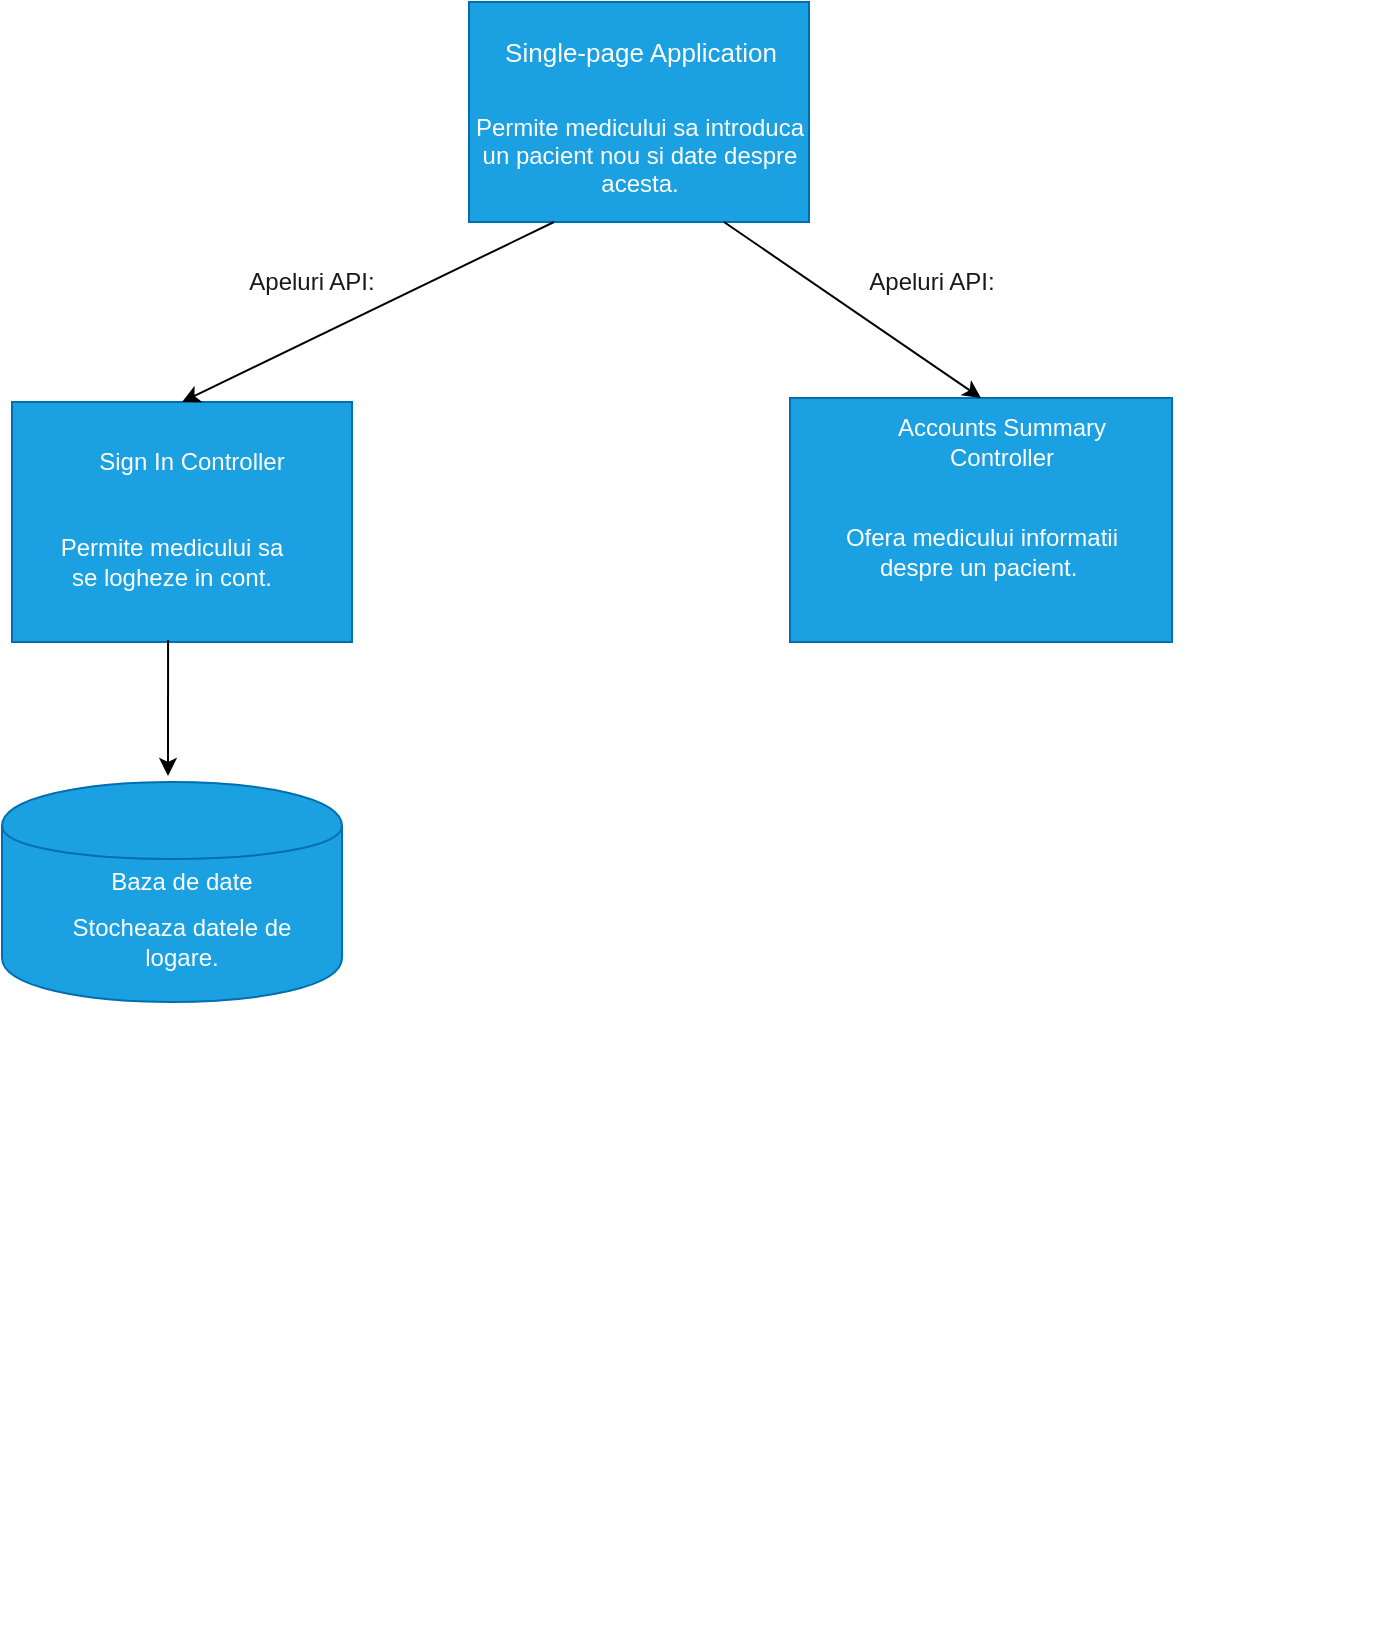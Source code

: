 <mxfile version="12.2.6" type="device" pages="3"><diagram id="5iR_Pse9yT532EaN5kwK" name="Context"><mxGraphModel dx="854" dy="429" grid="1" gridSize="10" guides="1" tooltips="1" connect="1" arrows="1" fold="1" page="1" pageScale="1" pageWidth="850" pageHeight="1100" math="0" shadow="0"><root><mxCell id="0"/><mxCell id="1" parent="0"/><mxCell id="A3nldjU91SrFY1ddSnld-2" value="&lt;br&gt;&lt;br&gt;&lt;br&gt;Permite medicului sa introduca un pacient nou si date despre acesta." style="rounded=0;whiteSpace=wrap;html=1;fillColor=#1ba1e2;strokeColor=#006EAF;fontColor=#ffffff;" parent="1" vertex="1"><mxGeometry x="338.5" y="60" width="170" height="110" as="geometry"/></mxCell><mxCell id="A3nldjU91SrFY1ddSnld-3" value="" style="rounded=0;whiteSpace=wrap;html=1;fillColor=#1ba1e2;strokeColor=#006EAF;fontColor=#ffffff;" parent="1" vertex="1"><mxGeometry x="110" y="260" width="170" height="120" as="geometry"/></mxCell><mxCell id="A3nldjU91SrFY1ddSnld-8" value="Single-page Application" style="text;html=1;strokeColor=none;fillColor=none;align=center;verticalAlign=middle;whiteSpace=wrap;rounded=0;shadow=0;fontSize=13;fontColor=#FFFFFF;" parent="1" vertex="1"><mxGeometry x="350" y="80" width="149" height="10" as="geometry"/></mxCell><mxCell id="P98qiodETCv6TaypHY2X-20" value="API Application" style="text;html=1;strokeColor=none;fillColor=none;align=center;verticalAlign=middle;whiteSpace=wrap;rounded=0;shadow=0;fontSize=13;fontColor=#FFFFFF;" vertex="1" parent="1"><mxGeometry x="570" y="590" width="199" height="40" as="geometry"/></mxCell><mxCell id="P98qiodETCv6TaypHY2X-16" value="Baza de date" style="text;html=1;strokeColor=none;fillColor=none;align=center;verticalAlign=middle;whiteSpace=wrap;rounded=0;fontSize=12;fontColor=#FFFFFF;" vertex="1" parent="1"><mxGeometry x="680" y="730" width="90" height="20" as="geometry"/></mxCell><mxCell id="P98qiodETCv6TaypHY2X-18" value="Aici se stocheaza datele despre pacienti:" style="text;html=1;strokeColor=none;fillColor=none;align=center;verticalAlign=middle;whiteSpace=wrap;rounded=0;fontSize=12;fontColor=#FFFFFF;" vertex="1" parent="1"><mxGeometry x="670" y="770" width="120" height="20" as="geometry"/></mxCell><mxCell id="P98qiodETCv6TaypHY2X-15" style="edgeStyle=orthogonalEdgeStyle;rounded=0;orthogonalLoop=1;jettySize=auto;html=1;exitX=0.5;exitY=1;exitDx=0;exitDy=0;fontSize=12;fontColor=#FFFFFF;" edge="1" parent="1"><mxGeometry relative="1" as="geometry"><mxPoint x="730" y="690" as="sourcePoint"/><mxPoint x="730" y="690" as="targetPoint"/></mxGeometry></mxCell><mxCell id="P98qiodETCv6TaypHY2X-25" value="Tex" style="text;html=1;resizable=0;points=[];autosize=1;align=left;verticalAlign=top;spacingTop=-4;fontSize=12;fontColor=#FFFFFF;" vertex="1" parent="1"><mxGeometry x="593" y="778" width="30" height="20" as="geometry"/></mxCell><mxCell id="P98qiodETCv6TaypHY2X-29" value="Text" style="text;html=1;strokeColor=none;fillColor=none;align=center;verticalAlign=middle;whiteSpace=wrap;rounded=0;fontSize=12;fontColor=#FFFFFF;" vertex="1" parent="1"><mxGeometry x="110" y="820" width="40" height="20" as="geometry"/></mxCell><mxCell id="P98qiodETCv6TaypHY2X-30" value="Sign In Controller" style="text;html=1;strokeColor=none;fillColor=none;align=center;verticalAlign=middle;whiteSpace=wrap;rounded=0;fontSize=12;fontColor=#FFFFFF;" vertex="1" parent="1"><mxGeometry x="150" y="280" width="100" height="20" as="geometry"/></mxCell><mxCell id="P98qiodETCv6TaypHY2X-31" value="Permite medicului sa se logheze in cont." style="text;html=1;strokeColor=none;fillColor=none;align=center;verticalAlign=middle;whiteSpace=wrap;rounded=0;fontSize=12;fontColor=#FFFFFF;" vertex="1" parent="1"><mxGeometry x="130" y="320" width="120" height="40" as="geometry"/></mxCell><mxCell id="P98qiodETCv6TaypHY2X-32" value="" style="endArrow=classic;html=1;fontSize=12;fontColor=#FFFFFF;entryX=0.5;entryY=0;entryDx=0;entryDy=0;exitX=0.25;exitY=1;exitDx=0;exitDy=0;" edge="1" parent="1" source="A3nldjU91SrFY1ddSnld-2" target="A3nldjU91SrFY1ddSnld-3"><mxGeometry width="50" height="50" relative="1" as="geometry"><mxPoint x="180" y="210" as="sourcePoint"/><mxPoint x="230" y="160" as="targetPoint"/></mxGeometry></mxCell><mxCell id="P98qiodETCv6TaypHY2X-33" value="&lt;font color=&quot;#1a1a1a&quot;&gt;Apeluri API:&lt;/font&gt;" style="text;html=1;strokeColor=none;fillColor=none;align=center;verticalAlign=middle;whiteSpace=wrap;rounded=0;fontSize=12;fontColor=#FFFFFF;" vertex="1" parent="1"><mxGeometry x="220" y="190" width="80" height="20" as="geometry"/></mxCell><mxCell id="P98qiodETCv6TaypHY2X-34" value="" style="rounded=0;whiteSpace=wrap;html=1;fontSize=12;fontColor=#ffffff;fillColor=#1ba1e2;strokeColor=#006EAF;" vertex="1" parent="1"><mxGeometry x="499" y="258" width="191" height="122" as="geometry"/></mxCell><mxCell id="P98qiodETCv6TaypHY2X-35" value="Text" style="text;html=1;strokeColor=none;fillColor=none;align=center;verticalAlign=middle;whiteSpace=wrap;rounded=0;fontSize=12;fontColor=#FFFFFF;" vertex="1" parent="1"><mxGeometry x="110" y="860" width="40" height="20" as="geometry"/></mxCell><mxCell id="P98qiodETCv6TaypHY2X-36" value="Accounts Summary Controller" style="text;html=1;strokeColor=none;fillColor=none;align=center;verticalAlign=middle;whiteSpace=wrap;rounded=0;fontSize=12;fontColor=#FFFFFF;" vertex="1" parent="1"><mxGeometry x="540" y="270" width="130" height="20" as="geometry"/></mxCell><mxCell id="P98qiodETCv6TaypHY2X-37" value="Ofera medicului informatii despre un pacient.&amp;nbsp;" style="text;html=1;strokeColor=none;fillColor=none;align=center;verticalAlign=middle;whiteSpace=wrap;rounded=0;fontSize=12;fontColor=#FFFFFF;" vertex="1" parent="1"><mxGeometry x="510" y="310" width="170" height="50" as="geometry"/></mxCell><mxCell id="P98qiodETCv6TaypHY2X-38" value="" style="endArrow=classic;html=1;fontSize=12;fontColor=#FFFFFF;entryX=0.5;entryY=0;entryDx=0;entryDy=0;exitX=0.75;exitY=1;exitDx=0;exitDy=0;" edge="1" parent="1" source="A3nldjU91SrFY1ddSnld-2" target="P98qiodETCv6TaypHY2X-34"><mxGeometry width="50" height="50" relative="1" as="geometry"><mxPoint x="470" y="230" as="sourcePoint"/><mxPoint x="520" y="180" as="targetPoint"/></mxGeometry></mxCell><mxCell id="P98qiodETCv6TaypHY2X-39" value="&lt;font color=&quot;#1a1a1a&quot;&gt;Apeluri API:&lt;/font&gt;" style="text;html=1;strokeColor=none;fillColor=none;align=center;verticalAlign=middle;whiteSpace=wrap;rounded=0;fontSize=12;fontColor=#FFFFFF;" vertex="1" parent="1"><mxGeometry x="530" y="190" width="80" height="20" as="geometry"/></mxCell><mxCell id="P98qiodETCv6TaypHY2X-40" value="" style="shape=cylinder;whiteSpace=wrap;html=1;boundedLbl=1;backgroundOutline=1;fontSize=12;fontColor=#ffffff;fillColor=#1ba1e2;strokeColor=#006EAF;" vertex="1" parent="1"><mxGeometry x="105" y="450" width="170" height="110" as="geometry"/></mxCell><mxCell id="P98qiodETCv6TaypHY2X-45" value="" style="endArrow=classic;html=1;fontSize=12;fontColor=#FFFFFF;exitX=0.459;exitY=0.992;exitDx=0;exitDy=0;exitPerimeter=0;" edge="1" parent="1" source="A3nldjU91SrFY1ddSnld-3"><mxGeometry width="50" height="50" relative="1" as="geometry"><mxPoint x="180" y="440" as="sourcePoint"/><mxPoint x="188" y="447" as="targetPoint"/></mxGeometry></mxCell><mxCell id="P98qiodETCv6TaypHY2X-46" value="Baza de date" style="text;html=1;strokeColor=none;fillColor=none;align=center;verticalAlign=middle;whiteSpace=wrap;rounded=0;fontSize=12;fontColor=#FFFFFF;" vertex="1" parent="1"><mxGeometry x="150" y="500" width="90" as="geometry"/></mxCell><mxCell id="P98qiodETCv6TaypHY2X-47" value="Stocheaza datele de logare." style="text;html=1;strokeColor=none;fillColor=none;align=center;verticalAlign=middle;whiteSpace=wrap;rounded=0;fontSize=12;fontColor=#FFFFFF;" vertex="1" parent="1"><mxGeometry x="130" y="520" width="130" height="20" as="geometry"/></mxCell></root></mxGraphModel></diagram><diagram name="Container" id="M-k7rPEho-JzsTctESgU"><mxGraphModel dx="2205" dy="1853" grid="1" gridSize="10" guides="1" tooltips="1" connect="1" arrows="1" fold="1" page="1" pageScale="1" pageWidth="850" pageHeight="1100" math="0" shadow="0"><root><mxCell id="ddfkY31VcKpgXVbiMTNV-0"/><mxCell id="ddfkY31VcKpgXVbiMTNV-1" parent="ddfkY31VcKpgXVbiMTNV-0"/><mxCell id="ddfkY31VcKpgXVbiMTNV-3" value="" style="shape=actor;whiteSpace=wrap;html=1;fillColor=#006099;strokeColor=#006099;fontColor=#ffffff;gradientColor=none;shadow=0;" parent="ddfkY31VcKpgXVbiMTNV-1" vertex="1"><mxGeometry x="170" y="-40" width="169" height="150" as="geometry"/></mxCell><mxCell id="ddfkY31VcKpgXVbiMTNV-4" value="" style="rounded=0;whiteSpace=wrap;html=1;fillColor=#1ba1e2;strokeColor=#006EAF;fontColor=#ffffff;" parent="ddfkY31VcKpgXVbiMTNV-1" vertex="1"><mxGeometry x="353.5" y="470" width="170" height="110" as="geometry"/></mxCell><mxCell id="ddfkY31VcKpgXVbiMTNV-5" value="" style="rounded=0;whiteSpace=wrap;html=1;fillColor=#798FA3;strokeColor=#314354;fontColor=#ffffff;" parent="ddfkY31VcKpgXVbiMTNV-1" vertex="1"><mxGeometry x="680" y="485" width="170" height="120" as="geometry"/></mxCell><mxCell id="ddfkY31VcKpgXVbiMTNV-7" value="&lt;font color=&quot;#ffffff&quot; style=&quot;font-size: 13px;&quot;&gt;Company Employee&lt;br style=&quot;font-size: 13px;&quot;&gt;[Person]&lt;br style=&quot;font-size: 13px;&quot;&gt;&lt;/font&gt;" style="text;html=1;strokeColor=none;fillColor=none;align=center;verticalAlign=middle;whiteSpace=wrap;rounded=0;shadow=0;fontSize=13;" parent="ddfkY31VcKpgXVbiMTNV-1" vertex="1"><mxGeometry x="185.5" y="20" width="138" height="50" as="geometry"/></mxCell><mxCell id="ddfkY31VcKpgXVbiMTNV-8" value="An employee of the company with personal account" style="text;html=1;strokeColor=none;fillColor=none;align=center;verticalAlign=middle;whiteSpace=wrap;rounded=0;shadow=0;fontColor=#FFFFFF;fontSize=10;" parent="ddfkY31VcKpgXVbiMTNV-1" vertex="1"><mxGeometry x="177.5" y="70" width="165" height="30" as="geometry"/></mxCell><mxCell id="ddfkY31VcKpgXVbiMTNV-12" value="Mainframe Medical System&lt;br&gt;[Software System]" style="text;html=1;strokeColor=none;fillColor=none;align=center;verticalAlign=middle;whiteSpace=wrap;rounded=0;shadow=0;fontSize=13;fontColor=#FFFFFF;" parent="ddfkY31VcKpgXVbiMTNV-1" vertex="1"><mxGeometry x="680" y="495" width="170" height="40" as="geometry"/></mxCell><mxCell id="ddfkY31VcKpgXVbiMTNV-13" value="Stores all the information about employees, accounts, sick leaves, etc." style="text;html=1;strokeColor=none;fillColor=none;align=center;verticalAlign=middle;whiteSpace=wrap;rounded=0;shadow=0;fontSize=10;fontColor=#FFFFFF;" parent="ddfkY31VcKpgXVbiMTNV-1" vertex="1"><mxGeometry x="685" y="545" width="160" height="50" as="geometry"/></mxCell><mxCell id="ddfkY31VcKpgXVbiMTNV-14" value="E-mail System&lt;br style=&quot;font-size: 13px;&quot;&gt;[Software System]" style="text;html=1;strokeColor=none;fillColor=none;align=center;verticalAlign=middle;whiteSpace=wrap;rounded=0;shadow=0;fontSize=13;fontColor=#FFFFFF;" parent="ddfkY31VcKpgXVbiMTNV-1" vertex="1"><mxGeometry x="705" y="170" width="110" height="20" as="geometry"/></mxCell><mxCell id="ddfkY31VcKpgXVbiMTNV-18" value="&lt;font style=&quot;font-size: 12px&quot;&gt;Views account details and take sick leave using&lt;/font&gt;" style="text;html=1;strokeColor=none;fillColor=none;align=center;verticalAlign=middle;whiteSpace=wrap;rounded=0;shadow=0;fontSize=14;fontColor=#000000;" parent="ddfkY31VcKpgXVbiMTNV-1" vertex="1"><mxGeometry x="371" y="142.5" width="107" height="75" as="geometry"/></mxCell><mxCell id="ZtqqI10viHrYQgsUtROz-1" value="" style="rounded=0;whiteSpace=wrap;html=1;fillColor=#1ba1e2;strokeColor=#006EAF;fontColor=#ffffff;" parent="ddfkY31VcKpgXVbiMTNV-1" vertex="1"><mxGeometry x="355.5" y="660" width="170" height="110" as="geometry"/></mxCell><mxCell id="ZtqqI10viHrYQgsUtROz-2" value="" style="rounded=0;whiteSpace=wrap;html=1;fillColor=#1ba1e2;strokeColor=#006EAF;fontColor=#ffffff;" parent="ddfkY31VcKpgXVbiMTNV-1" vertex="1"><mxGeometry x="350" y="275" width="170" height="110" as="geometry"/></mxCell><mxCell id="ZtqqI10viHrYQgsUtROz-3" value="" style="rounded=0;whiteSpace=wrap;html=1;fillColor=#1ba1e2;strokeColor=#006EAF;fontColor=#ffffff;" parent="ddfkY31VcKpgXVbiMTNV-1" vertex="1"><mxGeometry x="10" y="275" width="170" height="110" as="geometry"/></mxCell><mxCell id="ZtqqI10viHrYQgsUtROz-4" value="" style="shape=cylinder;whiteSpace=wrap;html=1;boundedLbl=1;backgroundOutline=1;strokeColor=#FFFFFF;fillColor=#1BA1E2;" parent="ddfkY31VcKpgXVbiMTNV-1" vertex="1"><mxGeometry x="-10" y="580" width="190" height="120" as="geometry"/></mxCell><mxCell id="ZtqqI10viHrYQgsUtROz-5" value="&lt;font color=&quot;#ffffff&quot; style=&quot;font-size: 13px&quot;&gt;Web Application&lt;br&gt;[Container:]&lt;/font&gt;" style="text;html=1;strokeColor=none;fillColor=none;align=center;verticalAlign=middle;whiteSpace=wrap;rounded=0;" parent="ddfkY31VcKpgXVbiMTNV-1" vertex="1"><mxGeometry x="10" y="290" width="160" height="30" as="geometry"/></mxCell><mxCell id="ZtqqI10viHrYQgsUtROz-6" value="&lt;span style=&quot;font-size: 13px&quot;&gt;&lt;font color=&quot;#ffffff&quot;&gt;Database&lt;/font&gt;&lt;/span&gt;" style="text;html=1;strokeColor=none;fillColor=none;align=center;verticalAlign=middle;whiteSpace=wrap;rounded=0;" parent="ddfkY31VcKpgXVbiMTNV-1" vertex="1"><mxGeometry x="-42.5" y="580" width="255" height="30" as="geometry"/></mxCell><mxCell id="ZtqqI10viHrYQgsUtROz-7" value="&lt;font color=&quot;#ffffff&quot;&gt;Worker&lt;/font&gt;" style="text;html=1;strokeColor=none;fillColor=none;align=center;verticalAlign=middle;whiteSpace=wrap;rounded=0;" parent="ddfkY31VcKpgXVbiMTNV-1" vertex="1"><mxGeometry x="411.5" y="680" width="59" height="20" as="geometry"/></mxCell><mxCell id="ZtqqI10viHrYQgsUtROz-8" value="&lt;font color=&quot;#ffffff&quot;&gt;API Application&lt;br&gt;[Container:]&lt;/font&gt;" style="text;html=1;strokeColor=none;fillColor=none;align=center;verticalAlign=middle;whiteSpace=wrap;rounded=0;" parent="ddfkY31VcKpgXVbiMTNV-1" vertex="1"><mxGeometry x="376" y="485" width="121" height="20" as="geometry"/></mxCell><mxCell id="ZtqqI10viHrYQgsUtROz-9" value="&lt;font color=&quot;#ffffff&quot;&gt;Single-Page Application&lt;br&gt;[Container: JavaScript]&lt;/font&gt;" style="text;html=1;strokeColor=none;fillColor=none;align=center;verticalAlign=middle;whiteSpace=wrap;rounded=0;" parent="ddfkY31VcKpgXVbiMTNV-1" vertex="1"><mxGeometry x="355.5" y="295" width="150" height="20" as="geometry"/></mxCell><mxCell id="ZtqqI10viHrYQgsUtROz-13" value="&lt;font color=&quot;#ffffff&quot; style=&quot;font-size: 10px&quot;&gt;&lt;br&gt;&lt;span&gt;[Container: Relational Database Schema]&lt;/span&gt;&lt;/font&gt;" style="text;html=1;strokeColor=none;fillColor=none;align=center;verticalAlign=middle;whiteSpace=wrap;rounded=0;" parent="ddfkY31VcKpgXVbiMTNV-1" vertex="1"><mxGeometry x="-10" y="607.5" width="195" height="25" as="geometry"/></mxCell><mxCell id="ZtqqI10viHrYQgsUtROz-15" value="" style="endArrow=none;dashed=1;html=1;" parent="ddfkY31VcKpgXVbiMTNV-1" edge="1"><mxGeometry width="50" height="50" relative="1" as="geometry"><mxPoint x="-120" y="800" as="sourcePoint"/><mxPoint x="-120" y="240" as="targetPoint"/></mxGeometry></mxCell><mxCell id="ZtqqI10viHrYQgsUtROz-16" value="" style="endArrow=none;dashed=1;html=1;" parent="ddfkY31VcKpgXVbiMTNV-1" edge="1"><mxGeometry width="50" height="50" relative="1" as="geometry"><mxPoint x="-120" y="800" as="sourcePoint"/><mxPoint x="560" y="800" as="targetPoint"/></mxGeometry></mxCell><mxCell id="ZtqqI10viHrYQgsUtROz-17" value="" style="endArrow=none;dashed=1;html=1;" parent="ddfkY31VcKpgXVbiMTNV-1" edge="1"><mxGeometry width="50" height="50" relative="1" as="geometry"><mxPoint x="560" y="800" as="sourcePoint"/><mxPoint x="560" y="240" as="targetPoint"/></mxGeometry></mxCell><mxCell id="ZtqqI10viHrYQgsUtROz-21" value="" style="endArrow=none;dashed=1;html=1;" parent="ddfkY31VcKpgXVbiMTNV-1" edge="1"><mxGeometry width="50" height="50" relative="1" as="geometry"><mxPoint x="-120" y="240" as="sourcePoint"/><mxPoint x="560" y="240" as="targetPoint"/></mxGeometry></mxCell><mxCell id="ZtqqI10viHrYQgsUtROz-23" value="Use" style="endArrow=open;endSize=12;dashed=1;html=1;fontSize=13;fontColor=#FFFFFF;entryX=0.5;entryY=0;entryDx=0;entryDy=0;exitX=0.25;exitY=1;exitDx=0;exitDy=0;" parent="ddfkY31VcKpgXVbiMTNV-1" source="ddfkY31VcKpgXVbiMTNV-3" target="ZtqqI10viHrYQgsUtROz-3" edge="1"><mxGeometry width="160" relative="1" as="geometry"><mxPoint x="180" y="120" as="sourcePoint"/><mxPoint x="30" y="101" as="targetPoint"/></mxGeometry></mxCell><mxCell id="ZtqqI10viHrYQgsUtROz-24" value="Use" style="endArrow=open;endSize=12;dashed=1;html=1;fontSize=13;fontColor=#FFFFFF;entryX=0.5;entryY=0;entryDx=0;entryDy=0;exitX=0.75;exitY=1;exitDx=0;exitDy=0;" parent="ddfkY31VcKpgXVbiMTNV-1" source="ddfkY31VcKpgXVbiMTNV-3" target="ZtqqI10viHrYQgsUtROz-2" edge="1"><mxGeometry width="160" relative="1" as="geometry"><mxPoint x="200.956" y="124.05" as="sourcePoint"/><mxPoint x="105" y="285" as="targetPoint"/></mxGeometry></mxCell><mxCell id="ZtqqI10viHrYQgsUtROz-25" value="Use" style="endArrow=open;endSize=12;dashed=1;html=1;fontSize=13;fontColor=#FFFFFF;entryX=0;entryY=0.5;entryDx=0;entryDy=0;exitX=1;exitY=0.5;exitDx=0;exitDy=0;" parent="ddfkY31VcKpgXVbiMTNV-1" source="ZtqqI10viHrYQgsUtROz-3" target="ZtqqI10viHrYQgsUtROz-2" edge="1"><mxGeometry width="160" relative="1" as="geometry"><mxPoint x="306.5" y="350" as="sourcePoint"/><mxPoint x="223.5" y="520" as="targetPoint"/></mxGeometry></mxCell><mxCell id="ZtqqI10viHrYQgsUtROz-26" value="Use" style="endArrow=open;endSize=12;dashed=1;html=1;fontSize=13;fontColor=#FFFFFF;exitX=0.5;exitY=1;exitDx=0;exitDy=0;" parent="ddfkY31VcKpgXVbiMTNV-1" source="ZtqqI10viHrYQgsUtROz-2" target="ddfkY31VcKpgXVbiMTNV-4" edge="1"><mxGeometry width="160" relative="1" as="geometry"><mxPoint x="200" y="414.5" as="sourcePoint"/><mxPoint x="370" y="414.5" as="targetPoint"/></mxGeometry></mxCell><mxCell id="ZtqqI10viHrYQgsUtROz-27" value="Use" style="endArrow=open;endSize=12;dashed=1;html=1;fontSize=13;fontColor=#FFFFFF;exitX=0.5;exitY=1;exitDx=0;exitDy=0;" parent="ddfkY31VcKpgXVbiMTNV-1" source="ddfkY31VcKpgXVbiMTNV-4" target="ZtqqI10viHrYQgsUtROz-1" edge="1"><mxGeometry width="160" relative="1" as="geometry"><mxPoint x="350" y="627" as="sourcePoint"/><mxPoint x="520" y="627" as="targetPoint"/></mxGeometry></mxCell><mxCell id="ZtqqI10viHrYQgsUtROz-28" value="Use" style="endArrow=open;endSize=12;dashed=1;html=1;fontSize=13;fontColor=#FFFFFF;entryX=1;entryY=0.5;entryDx=0;entryDy=0;exitX=0;exitY=0.5;exitDx=0;exitDy=0;" parent="ddfkY31VcKpgXVbiMTNV-1" source="ZtqqI10viHrYQgsUtROz-1" target="ZtqqI10viHrYQgsUtROz-4" edge="1"><mxGeometry width="160" relative="1" as="geometry"><mxPoint x="130" y="560" as="sourcePoint"/><mxPoint x="300" y="560" as="targetPoint"/></mxGeometry></mxCell><mxCell id="ZtqqI10viHrYQgsUtROz-30" value="Visits hrmedical.com" style="text;html=1;strokeColor=none;fillColor=none;align=center;verticalAlign=middle;whiteSpace=wrap;rounded=0;" parent="ddfkY31VcKpgXVbiMTNV-1" vertex="1"><mxGeometry x="95" y="150" width="40" height="20" as="geometry"/></mxCell><mxCell id="ZtqqI10viHrYQgsUtROz-31" value="&lt;font color=&quot;#ffffff&quot; style=&quot;font-size: 10px&quot;&gt;Delivers the static content and the company medical single page application&lt;/font&gt;" style="text;html=1;strokeColor=none;fillColor=none;align=center;verticalAlign=middle;whiteSpace=wrap;rounded=0;" parent="ddfkY31VcKpgXVbiMTNV-1" vertex="1"><mxGeometry x="5" y="340" width="180" height="20" as="geometry"/></mxCell><mxCell id="ZtqqI10viHrYQgsUtROz-32" value="&lt;font style=&quot;font-size: 10px&quot;&gt;Delivers to the employee's web browser&lt;/font&gt;" style="text;html=1;strokeColor=none;fillColor=none;align=center;verticalAlign=middle;whiteSpace=wrap;rounded=0;" parent="ddfkY31VcKpgXVbiMTNV-1" vertex="1"><mxGeometry x="227.5" y="340" width="75" height="20" as="geometry"/></mxCell><mxCell id="ZtqqI10viHrYQgsUtROz-33" value="&lt;font style=&quot;font-size: 10px&quot; color=&quot;#ffffff&quot;&gt;Provides all the company medical functionality to employee via his web browser&lt;/font&gt;" style="text;html=1;strokeColor=none;fillColor=none;align=center;verticalAlign=middle;whiteSpace=wrap;rounded=0;" parent="ddfkY31VcKpgXVbiMTNV-1" vertex="1"><mxGeometry x="369" y="340" width="139" height="20" as="geometry"/></mxCell><mxCell id="ZtqqI10viHrYQgsUtROz-34" value="Makes API calls to" style="text;html=1;strokeColor=none;fillColor=none;align=center;verticalAlign=middle;whiteSpace=wrap;rounded=0;" parent="ddfkY31VcKpgXVbiMTNV-1" vertex="1"><mxGeometry x="359" y="415" width="66" height="20" as="geometry"/></mxCell><mxCell id="ZtqqI10viHrYQgsUtROz-35" value="&lt;font style=&quot;font-size: 10px&quot; color=&quot;#ffffff&quot;&gt;Provides company medical functionality via a JSON API&lt;/font&gt;" style="text;html=1;strokeColor=none;fillColor=none;align=center;verticalAlign=middle;whiteSpace=wrap;rounded=0;" parent="ddfkY31VcKpgXVbiMTNV-1" vertex="1"><mxGeometry x="374" y="525" width="129" height="30" as="geometry"/></mxCell><mxCell id="ZtqqI10viHrYQgsUtROz-36" value="Reads from and writes to" style="text;html=1;strokeColor=none;fillColor=none;align=center;verticalAlign=middle;whiteSpace=wrap;rounded=0;" parent="ddfkY31VcKpgXVbiMTNV-1" vertex="1"><mxGeometry x="353.5" y="607.5" width="75" height="20" as="geometry"/></mxCell><mxCell id="ZtqqI10viHrYQgsUtROz-37" value="Stores" style="text;html=1;strokeColor=none;fillColor=none;align=center;verticalAlign=middle;whiteSpace=wrap;rounded=0;" parent="ddfkY31VcKpgXVbiMTNV-1" vertex="1"><mxGeometry x="217" y="688" width="75" height="24" as="geometry"/></mxCell><mxCell id="ZtqqI10viHrYQgsUtROz-38" value="&lt;font color=&quot;#ffffff&quot; style=&quot;font-size: 10px&quot;&gt;Stores user registration information, hashed authentication credentials, access logs, etc&lt;/font&gt;" style="text;html=1;strokeColor=none;fillColor=none;align=center;verticalAlign=middle;whiteSpace=wrap;rounded=0;" parent="ddfkY31VcKpgXVbiMTNV-1" vertex="1"><mxGeometry x="-3" y="650" width="176" height="30" as="geometry"/></mxCell><mxCell id="ZtqqI10viHrYQgsUtROz-39" value="Use" style="endArrow=open;endSize=12;dashed=1;html=1;fontSize=13;fontColor=#FFFFFF;exitX=1;exitY=0.75;exitDx=0;exitDy=0;entryX=0;entryY=0.5;entryDx=0;entryDy=0;" parent="ddfkY31VcKpgXVbiMTNV-1" source="ddfkY31VcKpgXVbiMTNV-4" target="ddfkY31VcKpgXVbiMTNV-5" edge="1"><mxGeometry width="160" relative="1" as="geometry"><mxPoint x="600" y="550" as="sourcePoint"/><mxPoint x="601.185" y="630" as="targetPoint"/></mxGeometry></mxCell><mxCell id="ZtqqI10viHrYQgsUtROz-40" value="Makes API calls to" style="text;html=1;strokeColor=none;fillColor=none;align=center;verticalAlign=middle;whiteSpace=wrap;rounded=0;" parent="ddfkY31VcKpgXVbiMTNV-1" vertex="1"><mxGeometry x="570" y="520" width="60" height="20" as="geometry"/></mxCell></root></mxGraphModel></diagram><diagram name="Component" id="600mYljNPZQfet5mQbcK"><mxGraphModel dx="2543" dy="942" grid="1" gridSize="10" guides="1" tooltips="1" connect="1" arrows="1" fold="1" page="1" pageScale="1" pageWidth="850" pageHeight="1100" math="0" shadow="0"><root><mxCell id="HL2cK0d6g7ABv9OWsh5L-0"/><mxCell id="HL2cK0d6g7ABv9OWsh5L-1" parent="HL2cK0d6g7ABv9OWsh5L-0"/><mxCell id="HL2cK0d6g7ABv9OWsh5L-3" value="" style="rounded=0;whiteSpace=wrap;html=1;fillColor=#1ba1e2;strokeColor=#006EAF;fontColor=#ffffff;" parent="HL2cK0d6g7ABv9OWsh5L-1" vertex="1"><mxGeometry x="330" y="330" width="170" height="110" as="geometry"/></mxCell><mxCell id="HL2cK0d6g7ABv9OWsh5L-4" value="" style="rounded=0;whiteSpace=wrap;html=1;fillColor=#798FA3;strokeColor=#314354;fontColor=#ffffff;" parent="HL2cK0d6g7ABv9OWsh5L-1" vertex="1"><mxGeometry x="330" y="820" width="170" height="120" as="geometry"/></mxCell><mxCell id="HL2cK0d6g7ABv9OWsh5L-8" value="Mainframe Medical System&lt;br&gt;[Software System]" style="text;html=1;strokeColor=none;fillColor=none;align=center;verticalAlign=middle;whiteSpace=wrap;rounded=0;shadow=0;fontSize=13;fontColor=#FFFFFF;" parent="HL2cK0d6g7ABv9OWsh5L-1" vertex="1"><mxGeometry x="330" y="835" width="170" height="40" as="geometry"/></mxCell><mxCell id="HL2cK0d6g7ABv9OWsh5L-9" value="Stores all the information about employees, accounts, sick leaves, etc." style="text;html=1;strokeColor=none;fillColor=none;align=center;verticalAlign=middle;whiteSpace=wrap;rounded=0;shadow=0;fontSize=10;fontColor=#FFFFFF;" parent="HL2cK0d6g7ABv9OWsh5L-1" vertex="1"><mxGeometry x="335.5" y="880" width="160" height="50" as="geometry"/></mxCell><mxCell id="HL2cK0d6g7ABv9OWsh5L-17" value="" style="rounded=0;whiteSpace=wrap;html=1;fillColor=#1ba1e2;strokeColor=#006EAF;fontColor=#ffffff;" parent="HL2cK0d6g7ABv9OWsh5L-1" vertex="1"><mxGeometry x="-60" y="820" width="170" height="110" as="geometry"/></mxCell><mxCell id="HL2cK0d6g7ABv9OWsh5L-18" value="" style="rounded=0;whiteSpace=wrap;html=1;fillColor=#1ba1e2;strokeColor=#006EAF;fontColor=#ffffff;" parent="HL2cK0d6g7ABv9OWsh5L-1" vertex="1"><mxGeometry x="330" y="20" width="170" height="110" as="geometry"/></mxCell><mxCell id="HL2cK0d6g7ABv9OWsh5L-19" value="" style="rounded=0;whiteSpace=wrap;html=1;fillColor=#1ba1e2;strokeColor=#006EAF;fontColor=#ffffff;" parent="HL2cK0d6g7ABv9OWsh5L-1" vertex="1"><mxGeometry x="-50" y="20" width="170" height="110" as="geometry"/></mxCell><mxCell id="HL2cK0d6g7ABv9OWsh5L-20" value="" style="shape=cylinder;whiteSpace=wrap;html=1;boundedLbl=1;backgroundOutline=1;strokeColor=#FFFFFF;fillColor=#1BA1E2;" parent="HL2cK0d6g7ABv9OWsh5L-1" vertex="1"><mxGeometry x="-320" y="820" width="190" height="120" as="geometry"/></mxCell><mxCell id="HL2cK0d6g7ABv9OWsh5L-21" value="&lt;font color=&quot;#ffffff&quot; style=&quot;font-size: 13px&quot;&gt;Web Application&lt;br&gt;[Container:]&lt;/font&gt;" style="text;html=1;strokeColor=none;fillColor=none;align=center;verticalAlign=middle;whiteSpace=wrap;rounded=0;" parent="HL2cK0d6g7ABv9OWsh5L-1" vertex="1"><mxGeometry x="-50" y="30" width="160" height="30" as="geometry"/></mxCell><mxCell id="HL2cK0d6g7ABv9OWsh5L-22" value="&lt;span style=&quot;font-size: 13px&quot;&gt;&lt;font color=&quot;#ffffff&quot;&gt;Database&lt;/font&gt;&lt;/span&gt;" style="text;html=1;strokeColor=none;fillColor=none;align=center;verticalAlign=middle;whiteSpace=wrap;rounded=0;" parent="HL2cK0d6g7ABv9OWsh5L-1" vertex="1"><mxGeometry x="-360" y="820" width="255" height="30" as="geometry"/></mxCell><mxCell id="HL2cK0d6g7ABv9OWsh5L-23" value="&lt;font color=&quot;#ffffff&quot;&gt;Worker&lt;/font&gt;" style="text;html=1;strokeColor=none;fillColor=none;align=center;verticalAlign=middle;whiteSpace=wrap;rounded=0;" parent="HL2cK0d6g7ABv9OWsh5L-1" vertex="1"><mxGeometry x="-4.5" y="855" width="59" height="20" as="geometry"/></mxCell><mxCell id="HL2cK0d6g7ABv9OWsh5L-25" value="&lt;font color=&quot;#ffffff&quot;&gt;Single-Page Application&lt;br&gt;[Container: JavaScript]&lt;/font&gt;" style="text;html=1;strokeColor=none;fillColor=none;align=center;verticalAlign=middle;whiteSpace=wrap;rounded=0;" parent="HL2cK0d6g7ABv9OWsh5L-1" vertex="1"><mxGeometry x="345.5" y="30" width="150" height="20" as="geometry"/></mxCell><mxCell id="HL2cK0d6g7ABv9OWsh5L-26" value="&lt;font color=&quot;#ffffff&quot; style=&quot;font-size: 10px&quot;&gt;&lt;br&gt;&lt;span&gt;[Container: Relational Database Schema]&lt;/span&gt;&lt;/font&gt;" style="text;html=1;strokeColor=none;fillColor=none;align=center;verticalAlign=middle;whiteSpace=wrap;rounded=0;" parent="HL2cK0d6g7ABv9OWsh5L-1" vertex="1"><mxGeometry x="-320" y="846.5" width="195" height="25" as="geometry"/></mxCell><mxCell id="HL2cK0d6g7ABv9OWsh5L-27" value="" style="endArrow=none;dashed=1;html=1;" parent="HL2cK0d6g7ABv9OWsh5L-1" edge="1"><mxGeometry width="50" height="50" relative="1" as="geometry"><mxPoint x="-120" y="800" as="sourcePoint"/><mxPoint x="-120" y="240" as="targetPoint"/></mxGeometry></mxCell><mxCell id="HL2cK0d6g7ABv9OWsh5L-28" value="" style="endArrow=none;dashed=1;html=1;" parent="HL2cK0d6g7ABv9OWsh5L-1" edge="1"><mxGeometry width="50" height="50" relative="1" as="geometry"><mxPoint x="-120" y="800" as="sourcePoint"/><mxPoint x="560" y="800" as="targetPoint"/></mxGeometry></mxCell><mxCell id="HL2cK0d6g7ABv9OWsh5L-29" value="" style="endArrow=none;dashed=1;html=1;" parent="HL2cK0d6g7ABv9OWsh5L-1" edge="1"><mxGeometry width="50" height="50" relative="1" as="geometry"><mxPoint x="560" y="800" as="sourcePoint"/><mxPoint x="560" y="240" as="targetPoint"/></mxGeometry></mxCell><mxCell id="HL2cK0d6g7ABv9OWsh5L-30" value="" style="endArrow=none;dashed=1;html=1;" parent="HL2cK0d6g7ABv9OWsh5L-1" edge="1"><mxGeometry width="50" height="50" relative="1" as="geometry"><mxPoint x="-120" y="240" as="sourcePoint"/><mxPoint x="560" y="240" as="targetPoint"/></mxGeometry></mxCell><mxCell id="HL2cK0d6g7ABv9OWsh5L-33" value="Use" style="endArrow=open;endSize=12;dashed=1;html=1;fontSize=13;fontColor=#FFFFFF;entryX=0;entryY=0.5;entryDx=0;entryDy=0;exitX=1;exitY=0.5;exitDx=0;exitDy=0;" parent="HL2cK0d6g7ABv9OWsh5L-1" source="HL2cK0d6g7ABv9OWsh5L-19" target="HL2cK0d6g7ABv9OWsh5L-18" edge="1"><mxGeometry width="160" relative="1" as="geometry"><mxPoint x="306.5" y="350" as="sourcePoint"/><mxPoint x="223.5" y="520" as="targetPoint"/></mxGeometry></mxCell><mxCell id="HL2cK0d6g7ABv9OWsh5L-34" value="Use" style="endArrow=open;endSize=12;dashed=1;html=1;fontSize=13;fontColor=#FFFFFF;exitX=0.5;exitY=1;exitDx=0;exitDy=0;" parent="HL2cK0d6g7ABv9OWsh5L-1" source="HL2cK0d6g7ABv9OWsh5L-18" target="HL2cK0d6g7ABv9OWsh5L-3" edge="1"><mxGeometry width="160" relative="1" as="geometry"><mxPoint x="200" y="414.5" as="sourcePoint"/><mxPoint x="370" y="414.5" as="targetPoint"/></mxGeometry></mxCell><mxCell id="HL2cK0d6g7ABv9OWsh5L-35" value="Use" style="endArrow=open;endSize=12;dashed=1;html=1;fontSize=13;fontColor=#FFFFFF;exitX=0.5;exitY=1;exitDx=0;exitDy=0;" parent="HL2cK0d6g7ABv9OWsh5L-1" source="HL2cK0d6g7ABv9OWsh5L-55" target="HL2cK0d6g7ABv9OWsh5L-17" edge="1"><mxGeometry width="160" relative="1" as="geometry"><mxPoint x="350" y="627" as="sourcePoint"/><mxPoint x="520" y="627" as="targetPoint"/></mxGeometry></mxCell><mxCell id="HL2cK0d6g7ABv9OWsh5L-36" value="Use" style="endArrow=open;endSize=12;dashed=1;html=1;fontSize=13;fontColor=#FFFFFF;exitX=0.001;exitY=0.45;exitDx=0;exitDy=0;exitPerimeter=0;" parent="HL2cK0d6g7ABv9OWsh5L-1" source="HL2cK0d6g7ABv9OWsh5L-17" target="HL2cK0d6g7ABv9OWsh5L-20" edge="1"><mxGeometry width="160" relative="1" as="geometry"><mxPoint x="-100" y="860" as="sourcePoint"/><mxPoint x="300" y="560" as="targetPoint"/></mxGeometry></mxCell><mxCell id="HL2cK0d6g7ABv9OWsh5L-38" value="&lt;font color=&quot;#ffffff&quot; style=&quot;font-size: 10px&quot;&gt;Delivers the static content and the company medical single page application&lt;/font&gt;" style="text;html=1;strokeColor=none;fillColor=none;align=center;verticalAlign=middle;whiteSpace=wrap;rounded=0;" parent="HL2cK0d6g7ABv9OWsh5L-1" vertex="1"><mxGeometry x="-55" y="80" width="180" height="20" as="geometry"/></mxCell><mxCell id="HL2cK0d6g7ABv9OWsh5L-39" value="&lt;font style=&quot;font-size: 10px&quot;&gt;Delivers to the employee's web browser&lt;/font&gt;" style="text;html=1;strokeColor=none;fillColor=none;align=center;verticalAlign=middle;whiteSpace=wrap;rounded=0;" parent="HL2cK0d6g7ABv9OWsh5L-1" vertex="1"><mxGeometry x="198.5" y="95" width="75" height="20" as="geometry"/></mxCell><mxCell id="HL2cK0d6g7ABv9OWsh5L-40" value="&lt;font style=&quot;font-size: 10px&quot; color=&quot;#ffffff&quot;&gt;Provides all the company medical functionality to employee via his web browser&lt;/font&gt;" style="text;html=1;strokeColor=none;fillColor=none;align=center;verticalAlign=middle;whiteSpace=wrap;rounded=0;" parent="HL2cK0d6g7ABv9OWsh5L-1" vertex="1"><mxGeometry x="345.5" y="80" width="139" height="20" as="geometry"/></mxCell><mxCell id="HL2cK0d6g7ABv9OWsh5L-41" value="Makes API calls to" style="text;html=1;strokeColor=none;fillColor=none;align=center;verticalAlign=middle;whiteSpace=wrap;rounded=0;" parent="HL2cK0d6g7ABv9OWsh5L-1" vertex="1"><mxGeometry x="345.5" y="210" width="66" height="20" as="geometry"/></mxCell><mxCell id="HL2cK0d6g7ABv9OWsh5L-43" value="Reads from and writes to" style="text;html=1;strokeColor=none;fillColor=none;align=center;verticalAlign=middle;whiteSpace=wrap;rounded=0;" parent="HL2cK0d6g7ABv9OWsh5L-1" vertex="1"><mxGeometry x="35" y="724" width="75" height="20" as="geometry"/></mxCell><mxCell id="HL2cK0d6g7ABv9OWsh5L-44" value="Stores" style="text;html=1;strokeColor=none;fillColor=none;align=center;verticalAlign=middle;whiteSpace=wrap;rounded=0;" parent="HL2cK0d6g7ABv9OWsh5L-1" vertex="1"><mxGeometry x="-135" y="835" width="75" height="24" as="geometry"/></mxCell><mxCell id="HL2cK0d6g7ABv9OWsh5L-45" value="&lt;font color=&quot;#ffffff&quot; style=&quot;font-size: 10px&quot;&gt;Stores user registration information, hashed authentication credentials, access logs, etc&lt;/font&gt;" style="text;html=1;strokeColor=none;fillColor=none;align=center;verticalAlign=middle;whiteSpace=wrap;rounded=0;" parent="HL2cK0d6g7ABv9OWsh5L-1" vertex="1"><mxGeometry x="-313" y="890" width="176" height="30" as="geometry"/></mxCell><mxCell id="HL2cK0d6g7ABv9OWsh5L-46" value="Use" style="endArrow=open;endSize=12;dashed=1;html=1;fontSize=13;fontColor=#FFFFFF;exitX=0.5;exitY=1;exitDx=0;exitDy=0;" parent="HL2cK0d6g7ABv9OWsh5L-1" source="HL2cK0d6g7ABv9OWsh5L-54" target="HL2cK0d6g7ABv9OWsh5L-4" edge="1"><mxGeometry width="160" relative="1" as="geometry"><mxPoint x="600" y="550" as="sourcePoint"/><mxPoint x="601.185" y="630" as="targetPoint"/></mxGeometry></mxCell><mxCell id="HL2cK0d6g7ABv9OWsh5L-47" value="Uses&lt;br&gt;" style="text;html=1;strokeColor=none;fillColor=none;align=center;verticalAlign=middle;whiteSpace=wrap;rounded=0;" parent="HL2cK0d6g7ABv9OWsh5L-1" vertex="1"><mxGeometry x="424.5" y="725" width="60" height="20" as="geometry"/></mxCell><mxCell id="HL2cK0d6g7ABv9OWsh5L-53" value="" style="rounded=0;whiteSpace=wrap;html=1;fillColor=#1ba1e2;strokeColor=#006EAF;fontColor=#ffffff;" parent="HL2cK0d6g7ABv9OWsh5L-1" vertex="1"><mxGeometry x="-55" y="330" width="170" height="110" as="geometry"/></mxCell><mxCell id="HL2cK0d6g7ABv9OWsh5L-54" value="" style="rounded=0;whiteSpace=wrap;html=1;fillColor=#1ba1e2;strokeColor=#006EAF;fontColor=#ffffff;" parent="HL2cK0d6g7ABv9OWsh5L-1" vertex="1"><mxGeometry x="330" y="540" width="170" height="110" as="geometry"/></mxCell><mxCell id="HL2cK0d6g7ABv9OWsh5L-55" value="" style="rounded=0;whiteSpace=wrap;html=1;fillColor=#1ba1e2;strokeColor=#006EAF;fontColor=#ffffff;" parent="HL2cK0d6g7ABv9OWsh5L-1" vertex="1"><mxGeometry x="-55" y="537.5" width="170" height="110" as="geometry"/></mxCell><mxCell id="mgRr4T9W1JYQGYdtVp_D-1" value="&lt;font color=&quot;#ffffff&quot; style=&quot;font-size: 13px&quot;&gt;Sign In Controller&lt;br&gt;[Component:]&lt;/font&gt;" style="text;html=1;strokeColor=none;fillColor=none;align=center;verticalAlign=middle;whiteSpace=wrap;rounded=0;" parent="HL2cK0d6g7ABv9OWsh5L-1" vertex="1"><mxGeometry x="-30" y="350" width="110" height="20" as="geometry"/></mxCell><mxCell id="mgRr4T9W1JYQGYdtVp_D-2" value="&lt;font color=&quot;#ffffff&quot; style=&quot;font-size: 13px&quot;&gt;Security Component&lt;br&gt;[Component:]&lt;/font&gt;" style="text;html=1;strokeColor=none;fillColor=none;align=center;verticalAlign=middle;whiteSpace=wrap;rounded=0;" parent="HL2cK0d6g7ABv9OWsh5L-1" vertex="1"><mxGeometry x="-30" y="550" width="120" height="20" as="geometry"/></mxCell><mxCell id="mgRr4T9W1JYQGYdtVp_D-3" value="&lt;font color=&quot;#ffffff&quot; style=&quot;font-size: 13px&quot;&gt;Employee Account Summary Controller&lt;br&gt;[Component:]&lt;/font&gt;" style="text;html=1;strokeColor=none;fillColor=none;align=center;verticalAlign=middle;whiteSpace=wrap;rounded=0;" parent="HL2cK0d6g7ABv9OWsh5L-1" vertex="1"><mxGeometry x="320.5" y="350" width="189" height="20" as="geometry"/></mxCell><mxCell id="mgRr4T9W1JYQGYdtVp_D-4" value="&lt;font color=&quot;#ffffff&quot; style=&quot;font-size: 13px&quot;&gt;Employee Account Data Controller&lt;br&gt;[Component:]&lt;/font&gt;" style="text;html=1;strokeColor=none;fillColor=none;align=center;verticalAlign=middle;whiteSpace=wrap;rounded=0;" parent="HL2cK0d6g7ABv9OWsh5L-1" vertex="1"><mxGeometry x="338" y="582.5" width="155" height="20" as="geometry"/></mxCell><mxCell id="mgRr4T9W1JYQGYdtVp_D-5" value="Use" style="endArrow=open;endSize=12;dashed=1;html=1;fontSize=13;fontColor=#FFFFFF;exitX=0.25;exitY=1;exitDx=0;exitDy=0;entryX=0.75;entryY=0;entryDx=0;entryDy=0;" parent="HL2cK0d6g7ABv9OWsh5L-1" source="HL2cK0d6g7ABv9OWsh5L-18" target="HL2cK0d6g7ABv9OWsh5L-53" edge="1"><mxGeometry width="160" relative="1" as="geometry"><mxPoint x="425" y="140" as="sourcePoint"/><mxPoint x="425" y="340" as="targetPoint"/></mxGeometry></mxCell><mxCell id="mgRr4T9W1JYQGYdtVp_D-6" value="Use" style="endArrow=open;endSize=12;dashed=1;html=1;fontSize=13;fontColor=#FFFFFF;exitX=0.465;exitY=1;exitDx=0;exitDy=0;exitPerimeter=0;entryX=0.5;entryY=0;entryDx=0;entryDy=0;" parent="HL2cK0d6g7ABv9OWsh5L-1" source="HL2cK0d6g7ABv9OWsh5L-53" target="HL2cK0d6g7ABv9OWsh5L-55" edge="1"><mxGeometry width="160" relative="1" as="geometry"><mxPoint x="240" y="490" as="sourcePoint"/><mxPoint x="260" y="650" as="targetPoint"/></mxGeometry></mxCell><mxCell id="mgRr4T9W1JYQGYdtVp_D-7" value="Use" style="endArrow=open;endSize=12;dashed=1;html=1;fontSize=13;fontColor=#FFFFFF;exitX=0;exitY=0.5;exitDx=0;exitDy=0;entryX=1;entryY=0.5;entryDx=0;entryDy=0;" parent="HL2cK0d6g7ABv9OWsh5L-1" source="HL2cK0d6g7ABv9OWsh5L-54" target="HL2cK0d6g7ABv9OWsh5L-55" edge="1"><mxGeometry width="160" relative="1" as="geometry"><mxPoint x="34.05" y="450" as="sourcePoint"/><mxPoint x="40" y="547.5" as="targetPoint"/></mxGeometry></mxCell><mxCell id="mgRr4T9W1JYQGYdtVp_D-8" value="Use" style="endArrow=open;endSize=12;dashed=1;html=1;fontSize=13;fontColor=#FFFFFF;" parent="HL2cK0d6g7ABv9OWsh5L-1" edge="1"><mxGeometry width="160" relative="1" as="geometry"><mxPoint x="531" y="75" as="sourcePoint"/><mxPoint x="531" y="600" as="targetPoint"/></mxGeometry></mxCell><mxCell id="mgRr4T9W1JYQGYdtVp_D-11" value="" style="endArrow=none;dashed=1;html=1;exitX=1;exitY=0.5;exitDx=0;exitDy=0;" parent="HL2cK0d6g7ABv9OWsh5L-1" source="HL2cK0d6g7ABv9OWsh5L-18" edge="1"><mxGeometry width="50" height="50" relative="1" as="geometry"><mxPoint x="540" y="110" as="sourcePoint"/><mxPoint x="530" y="75" as="targetPoint"/></mxGeometry></mxCell><mxCell id="mgRr4T9W1JYQGYdtVp_D-12" value="" style="endArrow=none;dashed=1;html=1;" parent="HL2cK0d6g7ABv9OWsh5L-1" edge="1"><mxGeometry width="50" height="50" relative="1" as="geometry"><mxPoint x="502" y="600" as="sourcePoint"/><mxPoint x="530" y="600" as="targetPoint"/></mxGeometry></mxCell><mxCell id="mgRr4T9W1JYQGYdtVp_D-13" value="Makes API calls to" style="text;html=1;strokeColor=none;fillColor=none;align=center;verticalAlign=middle;whiteSpace=wrap;rounded=0;" parent="HL2cK0d6g7ABv9OWsh5L-1" vertex="1"><mxGeometry x="540" y="200" width="66" height="20" as="geometry"/></mxCell><mxCell id="mgRr4T9W1JYQGYdtVp_D-14" value="Makes API calls to" style="text;html=1;strokeColor=none;fillColor=none;align=center;verticalAlign=middle;whiteSpace=wrap;rounded=0;" parent="HL2cK0d6g7ABv9OWsh5L-1" vertex="1"><mxGeometry x="170" y="200" width="66" height="20" as="geometry"/></mxCell><mxCell id="mgRr4T9W1JYQGYdtVp_D-15" value="&lt;font color=&quot;#ffffff&quot; style=&quot;font-size: 10px&quot;&gt;Allows users to sign in regardless of type&lt;/font&gt;" style="text;html=1;strokeColor=none;fillColor=none;align=center;verticalAlign=middle;whiteSpace=wrap;rounded=0;" parent="HL2cK0d6g7ABv9OWsh5L-1" vertex="1"><mxGeometry x="-45" y="390" width="150" height="20" as="geometry"/></mxCell><mxCell id="mgRr4T9W1JYQGYdtVp_D-16" value="&lt;font color=&quot;#ffffff&quot; style=&quot;font-size: 10px&quot;&gt;Provides functionality related to sign in, changing password, etc&lt;/font&gt;" style="text;html=1;strokeColor=none;fillColor=none;align=center;verticalAlign=middle;whiteSpace=wrap;rounded=0;" parent="HL2cK0d6g7ABv9OWsh5L-1" vertex="1"><mxGeometry x="-50" y="600" width="160" height="20" as="geometry"/></mxCell><mxCell id="mgRr4T9W1JYQGYdtVp_D-18" value="&lt;font color=&quot;#ffffff&quot; style=&quot;font-size: 10px&quot;&gt;Provides users with a summary of their company accounts&lt;/font&gt;" style="text;html=1;strokeColor=none;fillColor=none;align=center;verticalAlign=middle;whiteSpace=wrap;rounded=0;" parent="HL2cK0d6g7ABv9OWsh5L-1" vertex="1"><mxGeometry x="342" y="400" width="147" height="20" as="geometry"/></mxCell><mxCell id="mgRr4T9W1JYQGYdtVp_D-19" value="Uses" style="text;html=1;strokeColor=none;fillColor=none;align=center;verticalAlign=middle;whiteSpace=wrap;rounded=0;" parent="HL2cK0d6g7ABv9OWsh5L-1" vertex="1"><mxGeometry x="50" y="480" width="40" height="20" as="geometry"/></mxCell><mxCell id="mgRr4T9W1JYQGYdtVp_D-20" value="Uses" style="text;html=1;strokeColor=none;fillColor=none;align=center;verticalAlign=middle;whiteSpace=wrap;rounded=0;" parent="HL2cK0d6g7ABv9OWsh5L-1" vertex="1"><mxGeometry x="203" y="563" width="40" height="20" as="geometry"/></mxCell><mxCell id="4Mbom6g40C95Y3t2qXEu-1" value="Use" style="endArrow=open;endSize=12;dashed=1;html=1;fontSize=13;fontColor=#FFFFFF;exitX=0.5;exitY=1;exitDx=0;exitDy=0;entryX=1;entryY=0.25;entryDx=0;entryDy=0;" edge="1" parent="HL2cK0d6g7ABv9OWsh5L-1" source="HL2cK0d6g7ABv9OWsh5L-3" target="HL2cK0d6g7ABv9OWsh5L-55"><mxGeometry width="160" relative="1" as="geometry"><mxPoint x="340" y="605" as="sourcePoint"/><mxPoint x="125" y="602.5" as="targetPoint"/></mxGeometry></mxCell><mxCell id="4Mbom6g40C95Y3t2qXEu-2" value="Uses" style="text;html=1;strokeColor=none;fillColor=none;align=center;verticalAlign=middle;whiteSpace=wrap;rounded=0;" vertex="1" parent="HL2cK0d6g7ABv9OWsh5L-1"><mxGeometry x="243" y="470" width="40" height="20" as="geometry"/></mxCell></root></mxGraphModel></diagram></mxfile>